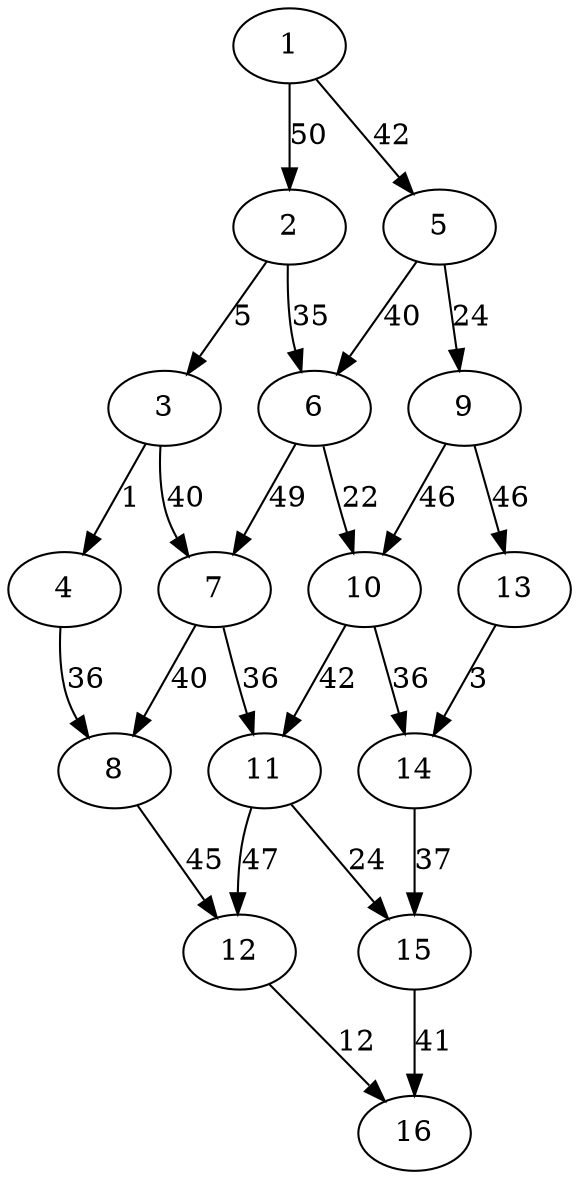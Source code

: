 digraph grafoMalla_m_4_n_4 {
1;
2;
3;
4;
5;
6;
7;
8;
9;
10;
11;
12;
13;
14;
15;
16;
1 -> 2[label=50 weight=50];
1 -> 5[label=42 weight=42];
2 -> 3[label=5 weight=5];
2 -> 6[label=35 weight=35];
3 -> 4[label=1 weight=1];
3 -> 7[label=40 weight=40];
4 -> 8[label=36 weight=36];
5 -> 6[label=40 weight=40];
5 -> 9[label=24 weight=24];
6 -> 7[label=49 weight=49];
6 -> 10[label=22 weight=22];
7 -> 8[label=40 weight=40];
7 -> 11[label=36 weight=36];
8 -> 12[label=45 weight=45];
9 -> 10[label=46 weight=46];
9 -> 13[label=46 weight=46];
10 -> 11[label=42 weight=42];
10 -> 14[label=36 weight=36];
11 -> 12[label=47 weight=47];
11 -> 15[label=24 weight=24];
12 -> 16[label=12 weight=12];
13 -> 14[label=3 weight=3];
14 -> 15[label=37 weight=37];
15 -> 16[label=41 weight=41];
}